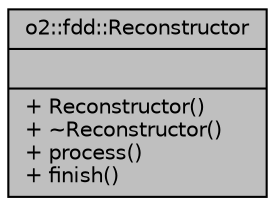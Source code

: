 digraph "o2::fdd::Reconstructor"
{
 // INTERACTIVE_SVG=YES
  bgcolor="transparent";
  edge [fontname="Helvetica",fontsize="10",labelfontname="Helvetica",labelfontsize="10"];
  node [fontname="Helvetica",fontsize="10",shape=record];
  Node1 [label="{o2::fdd::Reconstructor\n||+ Reconstructor()\l+ ~Reconstructor()\l+ process()\l+ finish()\l}",height=0.2,width=0.4,color="black", fillcolor="grey75", style="filled", fontcolor="black"];
}
